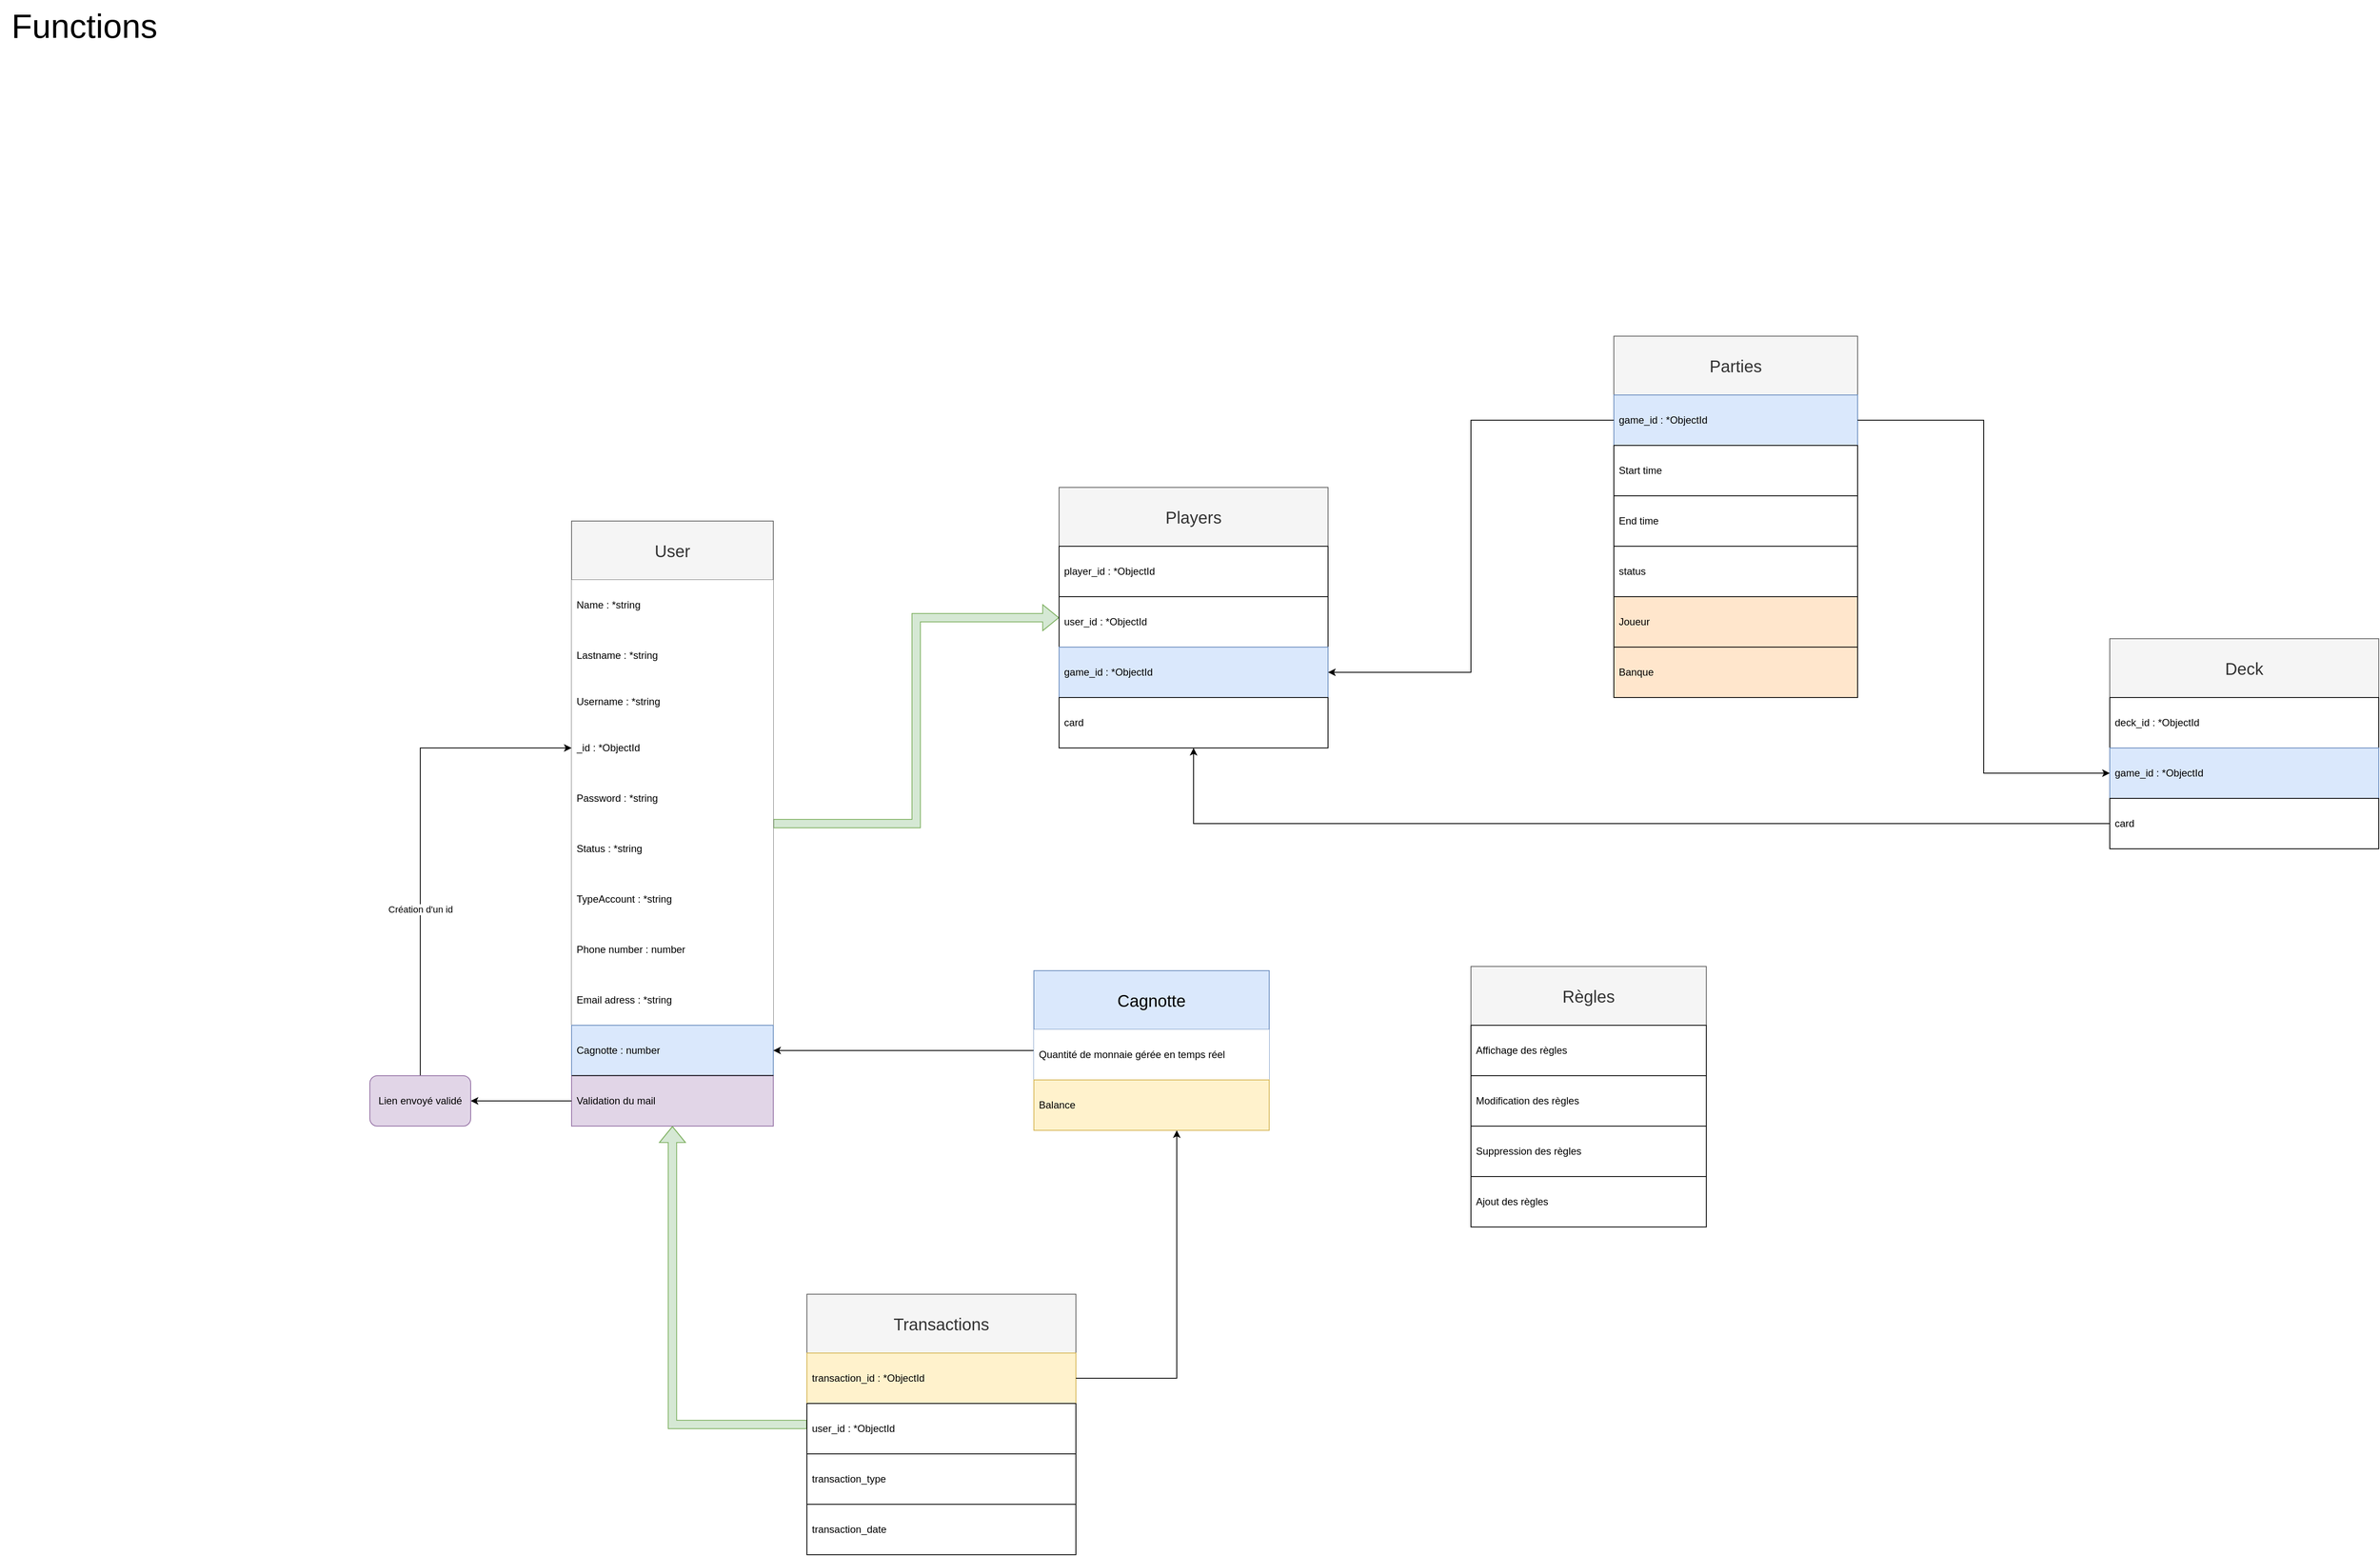 <mxfile version="24.6.4" type="github">
  <diagram name="Page-1" id="jIIEvX2qblDGGFT4HYNp">
    <mxGraphModel dx="1210" dy="634" grid="1" gridSize="10" guides="1" tooltips="1" connect="1" arrows="1" fold="1" page="1" pageScale="1" pageWidth="3300" pageHeight="2339" background="none" math="0" shadow="0">
      <root>
        <mxCell id="0" />
        <mxCell id="1" parent="0" />
        <mxCell id="cLSDuqn-RWQRI7Ro-d8l-106" style="edgeStyle=orthogonalEdgeStyle;rounded=0;orthogonalLoop=1;jettySize=auto;html=1;shape=flexArrow;fillColor=#d5e8d4;strokeColor=#82b366;" parent="1" source="cLSDuqn-RWQRI7Ro-d8l-1" target="cLSDuqn-RWQRI7Ro-d8l-93" edge="1">
          <mxGeometry relative="1" as="geometry" />
        </mxCell>
        <mxCell id="cLSDuqn-RWQRI7Ro-d8l-1" value="&lt;font style=&quot;font-size: 20px;&quot;&gt;User&lt;/font&gt;" style="swimlane;fontStyle=0;childLayout=stackLayout;horizontal=1;startSize=70;horizontalStack=0;resizeParent=1;resizeParentMax=0;resizeLast=0;collapsible=1;marginBottom=0;whiteSpace=wrap;html=1;rotation=0;swimlaneFillColor=none;fillColor=#f5f5f5;strokeColor=#666666;fontColor=#333333;" parent="1" vertex="1">
          <mxGeometry x="720" y="660" width="240" height="720" as="geometry">
            <mxRectangle x="160" y="160" width="80" height="40" as="alternateBounds" />
          </mxGeometry>
        </mxCell>
        <mxCell id="cLSDuqn-RWQRI7Ro-d8l-2" value="Name : *string" style="text;strokeColor=none;fillColor=default;align=left;verticalAlign=middle;spacingLeft=4;spacingRight=4;overflow=hidden;points=[[0,0.5],[1,0.5]];portConstraint=eastwest;rotatable=0;whiteSpace=wrap;html=1;" parent="cLSDuqn-RWQRI7Ro-d8l-1" vertex="1">
          <mxGeometry y="70" width="240" height="60" as="geometry" />
        </mxCell>
        <mxCell id="cLSDuqn-RWQRI7Ro-d8l-19" value="Lastname  : *string" style="text;align=left;verticalAlign=middle;spacingLeft=4;spacingRight=4;overflow=hidden;points=[[0,0.5],[1,0.5]];portConstraint=eastwest;rotatable=0;whiteSpace=wrap;html=1;fillColor=default;" parent="cLSDuqn-RWQRI7Ro-d8l-1" vertex="1">
          <mxGeometry y="130" width="240" height="60" as="geometry" />
        </mxCell>
        <mxCell id="cLSDuqn-RWQRI7Ro-d8l-3" value="Username  : *string" style="text;strokeColor=none;fillColor=default;align=left;verticalAlign=middle;spacingLeft=4;spacingRight=4;overflow=hidden;points=[[0,0.5],[1,0.5]];portConstraint=eastwest;rotatable=0;whiteSpace=wrap;html=1;" parent="cLSDuqn-RWQRI7Ro-d8l-1" vertex="1">
          <mxGeometry y="190" width="240" height="50" as="geometry" />
        </mxCell>
        <mxCell id="cLSDuqn-RWQRI7Ro-d8l-40" value="_id : *ObjectId" style="text;align=left;verticalAlign=middle;spacingLeft=4;spacingRight=4;overflow=hidden;points=[[0,0.5],[1,0.5]];portConstraint=eastwest;rotatable=0;whiteSpace=wrap;html=1;fillColor=default;" parent="cLSDuqn-RWQRI7Ro-d8l-1" vertex="1">
          <mxGeometry y="240" width="240" height="60" as="geometry" />
        </mxCell>
        <mxCell id="cLSDuqn-RWQRI7Ro-d8l-42" value="Password : *string" style="text;align=left;verticalAlign=middle;spacingLeft=4;spacingRight=4;overflow=hidden;points=[[0,0.5],[1,0.5]];portConstraint=eastwest;rotatable=0;whiteSpace=wrap;html=1;fillColor=default;" parent="cLSDuqn-RWQRI7Ro-d8l-1" vertex="1">
          <mxGeometry y="300" width="240" height="60" as="geometry" />
        </mxCell>
        <mxCell id="cLSDuqn-RWQRI7Ro-d8l-44" value="Status : *string" style="text;align=left;verticalAlign=middle;spacingLeft=4;spacingRight=4;overflow=hidden;points=[[0,0.5],[1,0.5]];portConstraint=eastwest;rotatable=0;whiteSpace=wrap;html=1;fillColor=default;" parent="cLSDuqn-RWQRI7Ro-d8l-1" vertex="1">
          <mxGeometry y="360" width="240" height="60" as="geometry" />
        </mxCell>
        <mxCell id="cLSDuqn-RWQRI7Ro-d8l-43" value="TypeAccount : *string" style="text;align=left;verticalAlign=middle;spacingLeft=4;spacingRight=4;overflow=hidden;points=[[0,0.5],[1,0.5]];portConstraint=eastwest;rotatable=0;whiteSpace=wrap;html=1;fillColor=default;" parent="cLSDuqn-RWQRI7Ro-d8l-1" vertex="1">
          <mxGeometry y="420" width="240" height="60" as="geometry" />
        </mxCell>
        <mxCell id="cLSDuqn-RWQRI7Ro-d8l-4" value="Phone number : number" style="text;strokeColor=none;fillColor=default;align=left;verticalAlign=middle;spacingLeft=4;spacingRight=4;overflow=hidden;points=[[0,0.5],[1,0.5]];portConstraint=eastwest;rotatable=0;whiteSpace=wrap;html=1;" parent="cLSDuqn-RWQRI7Ro-d8l-1" vertex="1">
          <mxGeometry y="480" width="240" height="60" as="geometry" />
        </mxCell>
        <mxCell id="cLSDuqn-RWQRI7Ro-d8l-41" value="Email adress : *string" style="text;align=left;verticalAlign=middle;spacingLeft=4;spacingRight=4;overflow=hidden;points=[[0,0.5],[1,0.5]];portConstraint=eastwest;rotatable=0;whiteSpace=wrap;html=1;fillColor=default;" parent="cLSDuqn-RWQRI7Ro-d8l-1" vertex="1">
          <mxGeometry y="540" width="240" height="60" as="geometry" />
        </mxCell>
        <mxCell id="cLSDuqn-RWQRI7Ro-d8l-6" value="Cagnotte : number" style="text;strokeColor=#6c8ebf;fillColor=#dae8fc;align=left;verticalAlign=middle;spacingLeft=4;spacingRight=4;overflow=hidden;points=[[0,0.5],[1,0.5]];portConstraint=eastwest;rotatable=0;whiteSpace=wrap;html=1;" parent="cLSDuqn-RWQRI7Ro-d8l-1" vertex="1">
          <mxGeometry y="600" width="240" height="60" as="geometry" />
        </mxCell>
        <mxCell id="cLSDuqn-RWQRI7Ro-d8l-7" value="Validation du mail" style="text;strokeColor=#9673a6;fillColor=#e1d5e7;align=left;verticalAlign=middle;spacingLeft=4;spacingRight=4;overflow=hidden;points=[[0,0.5],[1,0.5]];portConstraint=eastwest;rotatable=0;whiteSpace=wrap;html=1;" parent="cLSDuqn-RWQRI7Ro-d8l-1" vertex="1">
          <mxGeometry y="660" width="240" height="60" as="geometry" />
        </mxCell>
        <mxCell id="cLSDuqn-RWQRI7Ro-d8l-25" value="" style="endArrow=none;html=1;rounded=0;exitX=0.001;exitY=-0.003;exitDx=0;exitDy=0;exitPerimeter=0;entryX=1.001;entryY=-0.004;entryDx=0;entryDy=0;entryPerimeter=0;" parent="cLSDuqn-RWQRI7Ro-d8l-1" source="cLSDuqn-RWQRI7Ro-d8l-7" target="cLSDuqn-RWQRI7Ro-d8l-7" edge="1">
          <mxGeometry width="50" height="50" relative="1" as="geometry">
            <mxPoint x="60" y="340" as="sourcePoint" />
            <mxPoint x="110" y="290" as="targetPoint" />
          </mxGeometry>
        </mxCell>
        <mxCell id="cLSDuqn-RWQRI7Ro-d8l-26" style="edgeStyle=orthogonalEdgeStyle;rounded=0;orthogonalLoop=1;jettySize=auto;html=1;" parent="1" source="cLSDuqn-RWQRI7Ro-d8l-12" target="cLSDuqn-RWQRI7Ro-d8l-6" edge="1">
          <mxGeometry relative="1" as="geometry" />
        </mxCell>
        <mxCell id="cLSDuqn-RWQRI7Ro-d8l-12" value="&lt;font style=&quot;font-size: 20px;&quot;&gt;Cagnotte&lt;/font&gt;" style="swimlane;fontStyle=0;childLayout=stackLayout;horizontal=1;startSize=70;horizontalStack=0;resizeParent=1;resizeParentMax=0;resizeLast=0;collapsible=1;marginBottom=0;whiteSpace=wrap;html=1;rotation=0;swimlaneFillColor=none;fillColor=#dae8fc;strokeColor=#6c8ebf;" parent="1" vertex="1">
          <mxGeometry x="1270" y="1195" width="280" height="190" as="geometry">
            <mxRectangle x="520" y="395" width="80" height="40" as="alternateBounds" />
          </mxGeometry>
        </mxCell>
        <mxCell id="cLSDuqn-RWQRI7Ro-d8l-15" value="Quantité de monnaie gérée en temps réel" style="text;strokeColor=none;fillColor=default;align=left;verticalAlign=middle;spacingLeft=4;spacingRight=4;overflow=hidden;points=[[0,0.5],[1,0.5]];portConstraint=eastwest;rotatable=0;whiteSpace=wrap;html=1;" parent="cLSDuqn-RWQRI7Ro-d8l-12" vertex="1">
          <mxGeometry y="70" width="280" height="60" as="geometry" />
        </mxCell>
        <mxCell id="cLSDuqn-RWQRI7Ro-d8l-16" value="Balance" style="text;strokeColor=#d6b656;fillColor=#fff2cc;align=left;verticalAlign=middle;spacingLeft=4;spacingRight=4;overflow=hidden;points=[[0,0.5],[1,0.5]];portConstraint=eastwest;rotatable=0;whiteSpace=wrap;html=1;" parent="cLSDuqn-RWQRI7Ro-d8l-12" vertex="1">
          <mxGeometry y="130" width="280" height="60" as="geometry" />
        </mxCell>
        <mxCell id="cLSDuqn-RWQRI7Ro-d8l-29" value="&lt;font style=&quot;font-size: 20px;&quot;&gt;Parties&lt;/font&gt;" style="swimlane;fontStyle=0;childLayout=stackLayout;horizontal=1;startSize=70;horizontalStack=0;resizeParent=1;resizeParentMax=0;resizeLast=0;collapsible=1;marginBottom=0;whiteSpace=wrap;html=1;rotation=0;swimlaneFillColor=none;fillColor=#f5f5f5;fontColor=#333333;strokeColor=#666666;" parent="1" vertex="1">
          <mxGeometry x="1960" y="440" width="290" height="430" as="geometry">
            <mxRectangle x="160" y="160" width="80" height="40" as="alternateBounds" />
          </mxGeometry>
        </mxCell>
        <mxCell id="cLSDuqn-RWQRI7Ro-d8l-30" value="game_id : *ObjectId" style="text;strokeColor=#6c8ebf;fillColor=#dae8fc;align=left;verticalAlign=middle;spacingLeft=4;spacingRight=4;overflow=hidden;points=[[0,0.5],[1,0.5]];portConstraint=eastwest;rotatable=0;whiteSpace=wrap;html=1;" parent="cLSDuqn-RWQRI7Ro-d8l-29" vertex="1">
          <mxGeometry y="70" width="290" height="60" as="geometry" />
        </mxCell>
        <mxCell id="cLSDuqn-RWQRI7Ro-d8l-89" value="Start time" style="text;strokeColor=default;fillColor=default;align=left;verticalAlign=middle;spacingLeft=4;spacingRight=4;overflow=hidden;points=[[0,0.5],[1,0.5]];portConstraint=eastwest;rotatable=0;whiteSpace=wrap;html=1;" parent="cLSDuqn-RWQRI7Ro-d8l-29" vertex="1">
          <mxGeometry y="130" width="290" height="60" as="geometry" />
        </mxCell>
        <mxCell id="cLSDuqn-RWQRI7Ro-d8l-86" value="End time" style="text;strokeColor=default;fillColor=default;align=left;verticalAlign=middle;spacingLeft=4;spacingRight=4;overflow=hidden;points=[[0,0.5],[1,0.5]];portConstraint=eastwest;rotatable=0;whiteSpace=wrap;html=1;" parent="cLSDuqn-RWQRI7Ro-d8l-29" vertex="1">
          <mxGeometry y="190" width="290" height="60" as="geometry" />
        </mxCell>
        <mxCell id="cLSDuqn-RWQRI7Ro-d8l-87" value="status" style="text;strokeColor=default;fillColor=default;align=left;verticalAlign=middle;spacingLeft=4;spacingRight=4;overflow=hidden;points=[[0,0.5],[1,0.5]];portConstraint=eastwest;rotatable=0;whiteSpace=wrap;html=1;" parent="cLSDuqn-RWQRI7Ro-d8l-29" vertex="1">
          <mxGeometry y="250" width="290" height="60" as="geometry" />
        </mxCell>
        <mxCell id="cLSDuqn-RWQRI7Ro-d8l-85" value="Joueur" style="text;strokeColor=default;fillColor=#ffe6cc;align=left;verticalAlign=middle;spacingLeft=4;spacingRight=4;overflow=hidden;points=[[0,0.5],[1,0.5]];portConstraint=eastwest;rotatable=0;whiteSpace=wrap;html=1;" parent="cLSDuqn-RWQRI7Ro-d8l-29" vertex="1">
          <mxGeometry y="310" width="290" height="60" as="geometry" />
        </mxCell>
        <mxCell id="cLSDuqn-RWQRI7Ro-d8l-31" value="Banque" style="text;strokeColor=default;fillColor=#ffe6cc;align=left;verticalAlign=middle;spacingLeft=4;spacingRight=4;overflow=hidden;points=[[0,0.5],[1,0.5]];portConstraint=eastwest;rotatable=0;whiteSpace=wrap;html=1;" parent="cLSDuqn-RWQRI7Ro-d8l-29" vertex="1">
          <mxGeometry y="370" width="290" height="60" as="geometry" />
        </mxCell>
        <mxCell id="cLSDuqn-RWQRI7Ro-d8l-63" style="edgeStyle=orthogonalEdgeStyle;rounded=0;orthogonalLoop=1;jettySize=auto;html=1;" parent="1" source="cLSDuqn-RWQRI7Ro-d8l-7" target="cLSDuqn-RWQRI7Ro-d8l-65" edge="1">
          <mxGeometry relative="1" as="geometry">
            <mxPoint x="600" y="1350" as="targetPoint" />
          </mxGeometry>
        </mxCell>
        <mxCell id="cLSDuqn-RWQRI7Ro-d8l-66" style="edgeStyle=orthogonalEdgeStyle;rounded=0;orthogonalLoop=1;jettySize=auto;html=1;" parent="1" source="cLSDuqn-RWQRI7Ro-d8l-65" target="cLSDuqn-RWQRI7Ro-d8l-40" edge="1">
          <mxGeometry relative="1" as="geometry" />
        </mxCell>
        <mxCell id="cLSDuqn-RWQRI7Ro-d8l-67" value="Création d&#39;un id" style="edgeLabel;html=1;align=center;verticalAlign=middle;resizable=0;points=[];" parent="cLSDuqn-RWQRI7Ro-d8l-66" vertex="1" connectable="0">
          <mxGeometry x="-0.305" relative="1" as="geometry">
            <mxPoint as="offset" />
          </mxGeometry>
        </mxCell>
        <mxCell id="cLSDuqn-RWQRI7Ro-d8l-65" value="Lien envoyé validé" style="rounded=1;whiteSpace=wrap;html=1;fillColor=#e1d5e7;strokeColor=#9673a6;" parent="1" vertex="1">
          <mxGeometry x="480" y="1320" width="120" height="60" as="geometry" />
        </mxCell>
        <mxCell id="cLSDuqn-RWQRI7Ro-d8l-70" value="&lt;font style=&quot;font-size: 20px;&quot;&gt;Règles&lt;/font&gt;" style="swimlane;fontStyle=0;childLayout=stackLayout;horizontal=1;startSize=70;horizontalStack=0;resizeParent=1;resizeParentMax=0;resizeLast=0;collapsible=1;marginBottom=0;whiteSpace=wrap;html=1;rotation=0;swimlaneFillColor=none;fillColor=#f5f5f5;strokeColor=#666666;fontColor=#333333;" parent="1" vertex="1">
          <mxGeometry x="1790" y="1190" width="280" height="310" as="geometry">
            <mxRectangle x="160" y="160" width="80" height="40" as="alternateBounds" />
          </mxGeometry>
        </mxCell>
        <mxCell id="cLSDuqn-RWQRI7Ro-d8l-71" value="Affichage des règles" style="text;strokeColor=default;fillColor=default;align=left;verticalAlign=middle;spacingLeft=4;spacingRight=4;overflow=hidden;points=[[0,0.5],[1,0.5]];portConstraint=eastwest;rotatable=0;whiteSpace=wrap;html=1;" parent="cLSDuqn-RWQRI7Ro-d8l-70" vertex="1">
          <mxGeometry y="70" width="280" height="60" as="geometry" />
        </mxCell>
        <mxCell id="cLSDuqn-RWQRI7Ro-d8l-72" value="Modification des règles" style="text;strokeColor=default;fillColor=default;align=left;verticalAlign=middle;spacingLeft=4;spacingRight=4;overflow=hidden;points=[[0,0.5],[1,0.5]];portConstraint=eastwest;rotatable=0;whiteSpace=wrap;html=1;" parent="cLSDuqn-RWQRI7Ro-d8l-70" vertex="1">
          <mxGeometry y="130" width="280" height="60" as="geometry" />
        </mxCell>
        <mxCell id="cLSDuqn-RWQRI7Ro-d8l-76" value="Suppression des règles" style="text;strokeColor=default;fillColor=default;align=left;verticalAlign=middle;spacingLeft=4;spacingRight=4;overflow=hidden;points=[[0,0.5],[1,0.5]];portConstraint=eastwest;rotatable=0;whiteSpace=wrap;html=1;" parent="cLSDuqn-RWQRI7Ro-d8l-70" vertex="1">
          <mxGeometry y="190" width="280" height="60" as="geometry" />
        </mxCell>
        <mxCell id="cLSDuqn-RWQRI7Ro-d8l-77" value="Ajout des règles" style="text;strokeColor=default;fillColor=default;align=left;verticalAlign=middle;spacingLeft=4;spacingRight=4;overflow=hidden;points=[[0,0.5],[1,0.5]];portConstraint=eastwest;rotatable=0;whiteSpace=wrap;html=1;" parent="cLSDuqn-RWQRI7Ro-d8l-70" vertex="1">
          <mxGeometry y="250" width="280" height="60" as="geometry" />
        </mxCell>
        <mxCell id="cLSDuqn-RWQRI7Ro-d8l-93" value="&lt;font style=&quot;font-size: 20px;&quot;&gt;Players&lt;/font&gt;" style="swimlane;fontStyle=0;childLayout=stackLayout;horizontal=1;startSize=70;horizontalStack=0;resizeParent=1;resizeParentMax=0;resizeLast=0;collapsible=1;marginBottom=0;whiteSpace=wrap;html=1;rotation=0;swimlaneFillColor=none;fillColor=#f5f5f5;strokeColor=#666666;fontColor=#333333;" parent="1" vertex="1">
          <mxGeometry x="1300" y="620" width="320" height="310" as="geometry">
            <mxRectangle x="160" y="160" width="80" height="40" as="alternateBounds" />
          </mxGeometry>
        </mxCell>
        <mxCell id="cLSDuqn-RWQRI7Ro-d8l-94" value="player_id : *ObjectId" style="text;strokeColor=default;fillColor=default;align=left;verticalAlign=middle;spacingLeft=4;spacingRight=4;overflow=hidden;points=[[0,0.5],[1,0.5]];portConstraint=eastwest;rotatable=0;whiteSpace=wrap;html=1;" parent="cLSDuqn-RWQRI7Ro-d8l-93" vertex="1">
          <mxGeometry y="70" width="320" height="60" as="geometry" />
        </mxCell>
        <mxCell id="cLSDuqn-RWQRI7Ro-d8l-95" value="user_id : *ObjectId" style="text;strokeColor=default;fillColor=default;align=left;verticalAlign=middle;spacingLeft=4;spacingRight=4;overflow=hidden;points=[[0,0.5],[1,0.5]];portConstraint=eastwest;rotatable=0;whiteSpace=wrap;html=1;" parent="cLSDuqn-RWQRI7Ro-d8l-93" vertex="1">
          <mxGeometry y="130" width="320" height="60" as="geometry" />
        </mxCell>
        <mxCell id="cLSDuqn-RWQRI7Ro-d8l-96" value="game_id : *ObjectId" style="text;strokeColor=#6c8ebf;fillColor=#dae8fc;align=left;verticalAlign=middle;spacingLeft=4;spacingRight=4;overflow=hidden;points=[[0,0.5],[1,0.5]];portConstraint=eastwest;rotatable=0;whiteSpace=wrap;html=1;" parent="cLSDuqn-RWQRI7Ro-d8l-93" vertex="1">
          <mxGeometry y="190" width="320" height="60" as="geometry" />
        </mxCell>
        <mxCell id="cLSDuqn-RWQRI7Ro-d8l-97" value="card" style="text;strokeColor=default;fillColor=default;align=left;verticalAlign=middle;spacingLeft=4;spacingRight=4;overflow=hidden;points=[[0,0.5],[1,0.5]];portConstraint=eastwest;rotatable=0;whiteSpace=wrap;html=1;" parent="cLSDuqn-RWQRI7Ro-d8l-93" vertex="1">
          <mxGeometry y="250" width="320" height="60" as="geometry" />
        </mxCell>
        <mxCell id="cLSDuqn-RWQRI7Ro-d8l-98" style="edgeStyle=orthogonalEdgeStyle;rounded=0;orthogonalLoop=1;jettySize=auto;html=1;" parent="1" source="cLSDuqn-RWQRI7Ro-d8l-30" target="cLSDuqn-RWQRI7Ro-d8l-96" edge="1">
          <mxGeometry relative="1" as="geometry" />
        </mxCell>
        <mxCell id="cLSDuqn-RWQRI7Ro-d8l-116" style="edgeStyle=orthogonalEdgeStyle;rounded=0;orthogonalLoop=1;jettySize=auto;html=1;shape=flexArrow;fillColor=#d5e8d4;strokeColor=#82b366;" parent="1" source="cLSDuqn-RWQRI7Ro-d8l-99" target="cLSDuqn-RWQRI7Ro-d8l-1" edge="1">
          <mxGeometry relative="1" as="geometry" />
        </mxCell>
        <mxCell id="cLSDuqn-RWQRI7Ro-d8l-99" value="&lt;font style=&quot;font-size: 20px;&quot;&gt;Transactions&lt;/font&gt;" style="swimlane;fontStyle=0;childLayout=stackLayout;horizontal=1;startSize=70;horizontalStack=0;resizeParent=1;resizeParentMax=0;resizeLast=0;collapsible=1;marginBottom=0;whiteSpace=wrap;html=1;rotation=0;swimlaneFillColor=none;fillColor=#f5f5f5;strokeColor=#666666;fontColor=#333333;" parent="1" vertex="1">
          <mxGeometry x="1000" y="1580" width="320" height="310" as="geometry">
            <mxRectangle x="160" y="160" width="80" height="40" as="alternateBounds" />
          </mxGeometry>
        </mxCell>
        <mxCell id="cLSDuqn-RWQRI7Ro-d8l-100" value="transaction_id : *ObjectId" style="text;strokeColor=#d6b656;fillColor=#fff2cc;align=left;verticalAlign=middle;spacingLeft=4;spacingRight=4;overflow=hidden;points=[[0,0.5],[1,0.5]];portConstraint=eastwest;rotatable=0;whiteSpace=wrap;html=1;" parent="cLSDuqn-RWQRI7Ro-d8l-99" vertex="1">
          <mxGeometry y="70" width="320" height="60" as="geometry" />
        </mxCell>
        <mxCell id="cLSDuqn-RWQRI7Ro-d8l-101" value="user_id : *ObjectId" style="text;strokeColor=default;fillColor=default;align=left;verticalAlign=middle;spacingLeft=4;spacingRight=4;overflow=hidden;points=[[0,0.5],[1,0.5]];portConstraint=eastwest;rotatable=0;whiteSpace=wrap;html=1;" parent="cLSDuqn-RWQRI7Ro-d8l-99" vertex="1">
          <mxGeometry y="130" width="320" height="60" as="geometry" />
        </mxCell>
        <mxCell id="cLSDuqn-RWQRI7Ro-d8l-102" value="transaction_type" style="text;strokeColor=default;fillColor=default;align=left;verticalAlign=middle;spacingLeft=4;spacingRight=4;overflow=hidden;points=[[0,0.5],[1,0.5]];portConstraint=eastwest;rotatable=0;whiteSpace=wrap;html=1;" parent="cLSDuqn-RWQRI7Ro-d8l-99" vertex="1">
          <mxGeometry y="190" width="320" height="60" as="geometry" />
        </mxCell>
        <mxCell id="cLSDuqn-RWQRI7Ro-d8l-114" value="transaction_date" style="text;strokeColor=default;fillColor=default;align=left;verticalAlign=middle;spacingLeft=4;spacingRight=4;overflow=hidden;points=[[0,0.5],[1,0.5]];portConstraint=eastwest;rotatable=0;whiteSpace=wrap;html=1;" parent="cLSDuqn-RWQRI7Ro-d8l-99" vertex="1">
          <mxGeometry y="250" width="320" height="60" as="geometry" />
        </mxCell>
        <mxCell id="cLSDuqn-RWQRI7Ro-d8l-107" value="&lt;font style=&quot;font-size: 20px;&quot;&gt;Deck&lt;/font&gt;" style="swimlane;fontStyle=0;childLayout=stackLayout;horizontal=1;startSize=70;horizontalStack=0;resizeParent=1;resizeParentMax=0;resizeLast=0;collapsible=1;marginBottom=0;whiteSpace=wrap;html=1;rotation=0;swimlaneFillColor=none;fillColor=#f5f5f5;strokeColor=#666666;fontColor=#333333;" parent="1" vertex="1">
          <mxGeometry x="2550" y="800" width="320" height="250" as="geometry">
            <mxRectangle x="160" y="160" width="80" height="40" as="alternateBounds" />
          </mxGeometry>
        </mxCell>
        <mxCell id="cLSDuqn-RWQRI7Ro-d8l-108" value="deck_id : *ObjectId" style="text;strokeColor=default;fillColor=default;align=left;verticalAlign=middle;spacingLeft=4;spacingRight=4;overflow=hidden;points=[[0,0.5],[1,0.5]];portConstraint=eastwest;rotatable=0;whiteSpace=wrap;html=1;" parent="cLSDuqn-RWQRI7Ro-d8l-107" vertex="1">
          <mxGeometry y="70" width="320" height="60" as="geometry" />
        </mxCell>
        <mxCell id="cLSDuqn-RWQRI7Ro-d8l-110" value="game_id : *ObjectId" style="text;strokeColor=#6c8ebf;fillColor=#dae8fc;align=left;verticalAlign=middle;spacingLeft=4;spacingRight=4;overflow=hidden;points=[[0,0.5],[1,0.5]];portConstraint=eastwest;rotatable=0;whiteSpace=wrap;html=1;" parent="cLSDuqn-RWQRI7Ro-d8l-107" vertex="1">
          <mxGeometry y="130" width="320" height="60" as="geometry" />
        </mxCell>
        <mxCell id="cLSDuqn-RWQRI7Ro-d8l-111" value="card" style="text;strokeColor=default;fillColor=default;align=left;verticalAlign=middle;spacingLeft=4;spacingRight=4;overflow=hidden;points=[[0,0.5],[1,0.5]];portConstraint=eastwest;rotatable=0;whiteSpace=wrap;html=1;" parent="cLSDuqn-RWQRI7Ro-d8l-107" vertex="1">
          <mxGeometry y="190" width="320" height="60" as="geometry" />
        </mxCell>
        <mxCell id="cLSDuqn-RWQRI7Ro-d8l-112" style="edgeStyle=orthogonalEdgeStyle;rounded=0;orthogonalLoop=1;jettySize=auto;html=1;exitX=0;exitY=0.5;exitDx=0;exitDy=0;" parent="1" source="cLSDuqn-RWQRI7Ro-d8l-111" target="cLSDuqn-RWQRI7Ro-d8l-97" edge="1">
          <mxGeometry relative="1" as="geometry">
            <Array as="points">
              <mxPoint x="1460" y="1020" />
            </Array>
          </mxGeometry>
        </mxCell>
        <mxCell id="cLSDuqn-RWQRI7Ro-d8l-113" style="edgeStyle=orthogonalEdgeStyle;rounded=0;orthogonalLoop=1;jettySize=auto;html=1;exitX=1;exitY=0.5;exitDx=0;exitDy=0;" parent="1" source="cLSDuqn-RWQRI7Ro-d8l-30" target="cLSDuqn-RWQRI7Ro-d8l-110" edge="1">
          <mxGeometry relative="1" as="geometry" />
        </mxCell>
        <mxCell id="cLSDuqn-RWQRI7Ro-d8l-115" style="edgeStyle=orthogonalEdgeStyle;rounded=0;orthogonalLoop=1;jettySize=auto;html=1;" parent="1" source="cLSDuqn-RWQRI7Ro-d8l-100" target="cLSDuqn-RWQRI7Ro-d8l-16" edge="1">
          <mxGeometry relative="1" as="geometry">
            <Array as="points">
              <mxPoint x="1440" y="1680" />
            </Array>
          </mxGeometry>
        </mxCell>
        <mxCell id="4aFcUp6XhzjaDVVZE7hP-1" value="&lt;font style=&quot;font-size: 40px;&quot;&gt;Functions&lt;/font&gt;" style="text;html=1;align=center;verticalAlign=middle;resizable=0;points=[];autosize=1;strokeColor=none;fillColor=none;" vertex="1" parent="1">
          <mxGeometry x="40" y="40" width="200" height="60" as="geometry" />
        </mxCell>
      </root>
    </mxGraphModel>
  </diagram>
</mxfile>
